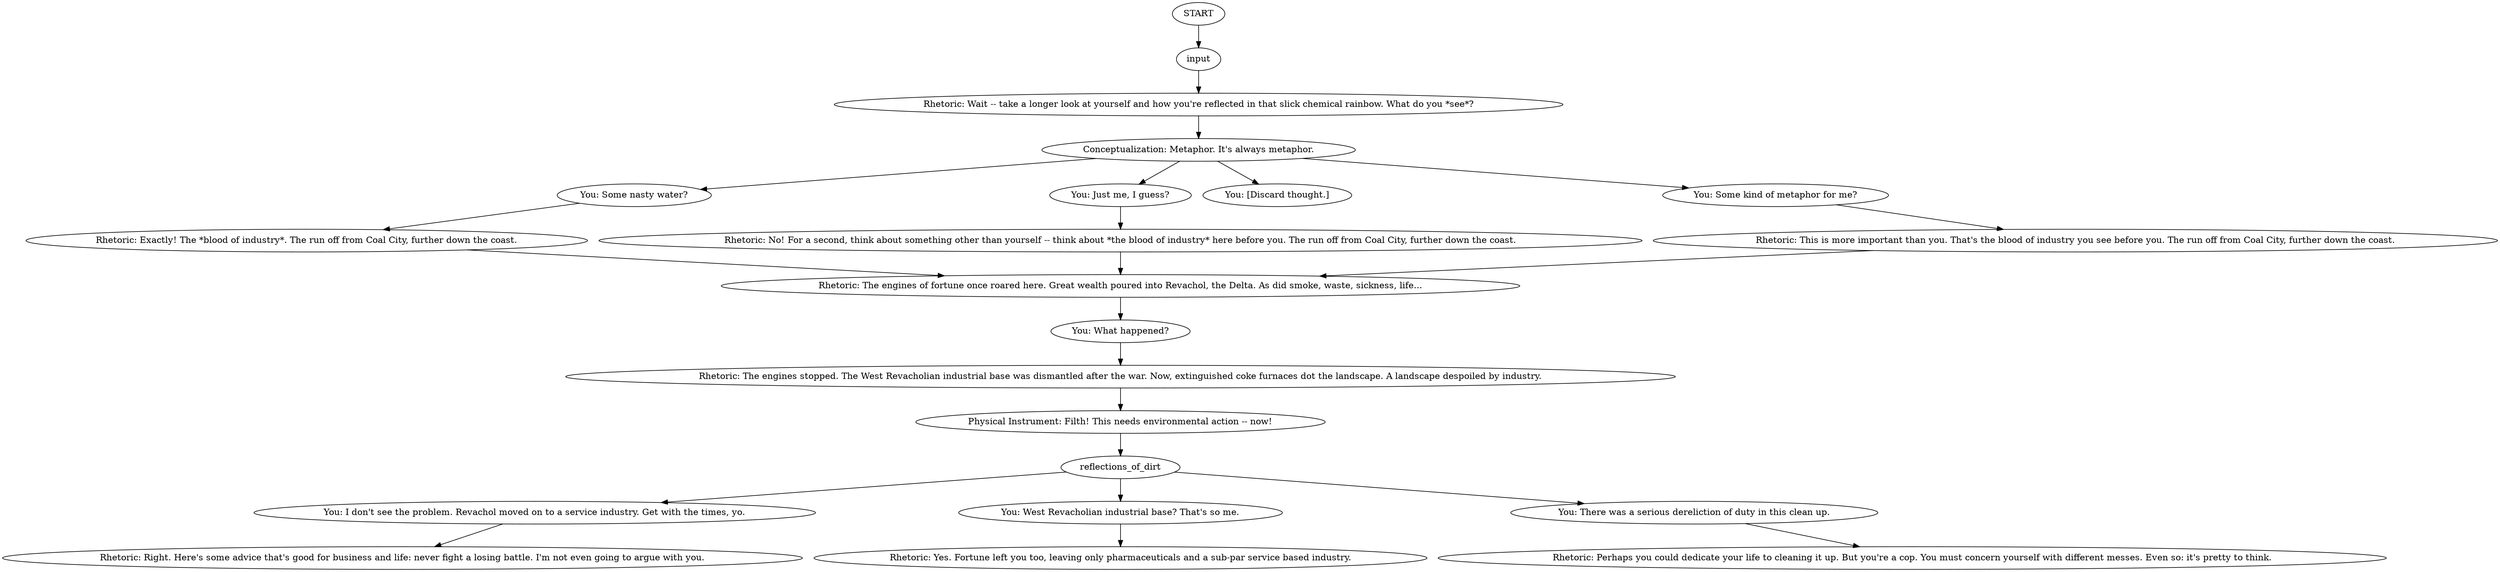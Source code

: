 # COAST ORB / reflectingwaterthought
# CONVO: Dead industry polluted the waters. Though the boom is long forgotten, the damage continues.
# ==================================================
digraph G {
	  0 [label="START"];
	  1 [label="input"];
	  2 [label="You: I don't see the problem. Revachol moved on to a service industry. Get with the times, yo."];
	  3 [label="Physical Instrument: Filth! This needs environmental action -- now!"];
	  4 [label="Rhetoric: The engines stopped. The West Revacholian industrial base was dismantled after the war. Now, extinguished coke furnaces dot the landscape. A landscape despoiled by industry."];
	  5 [label="Rhetoric: The engines of fortune once roared here. Great wealth poured into Revachol, the Delta. As did smoke, waste, sickness, life..."];
	  6 [label="Rhetoric: Perhaps you could dedicate your life to cleaning it up. But you're a cop. You must concern yourself with different messes. Even so: it's pretty to think."];
	  7 [label="You: Some nasty water?"];
	  8 [label="Rhetoric: Exactly! The *blood of industry*. The run off from Coal City, further down the coast."];
	  9 [label="Rhetoric: Wait -- take a longer look at yourself and how you're reflected in that slick chemical rainbow. What do you *see*?"];
	  10 [label="You: Just me, I guess?"];
	  11 [label="You: [Discard thought.]"];
	  12 [label="Rhetoric: No! For a second, think about something other than yourself -- think about *the blood of industry* here before you. The run off from Coal City, further down the coast."];
	  13 [label="You: West Revacholian industrial base? That's so me."];
	  14 [label="Rhetoric: Right. Here's some advice that's good for business and life: never fight a losing battle. I'm not even going to argue with you."];
	  15 [label="You: What happened?"];
	  16 [label="Rhetoric: Yes. Fortune left you too, leaving only pharmaceuticals and a sub-par service based industry."];
	  17 [label="Rhetoric: This is more important than you. That's the blood of industry you see before you. The run off from Coal City, further down the coast."];
	  18 [label="reflections_of_dirt"];
	  19 [label="You: There was a serious dereliction of duty in this clean up."];
	  20 [label="Conceptualization: Metaphor. It's always metaphor."];
	  21 [label="You: Some kind of metaphor for me?"];
	  0 -> 1
	  1 -> 9
	  2 -> 14
	  3 -> 18
	  4 -> 3
	  5 -> 15
	  7 -> 8
	  8 -> 5
	  9 -> 20
	  10 -> 12
	  12 -> 5
	  13 -> 16
	  15 -> 4
	  17 -> 5
	  18 -> 2
	  18 -> 19
	  18 -> 13
	  19 -> 6
	  20 -> 10
	  20 -> 11
	  20 -> 21
	  20 -> 7
	  21 -> 17
}

